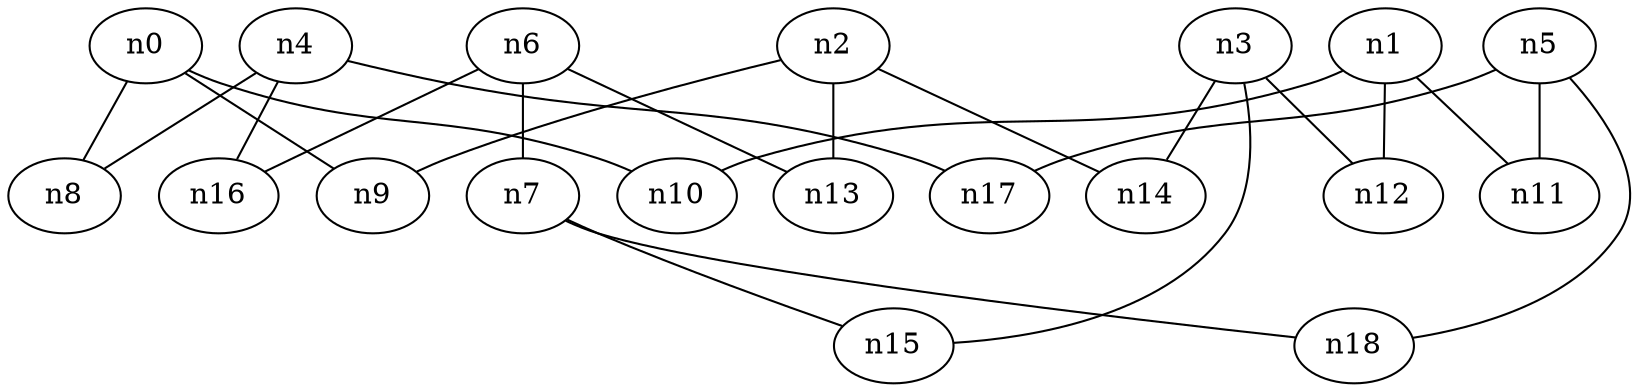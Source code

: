 strict graph "" {
	graph [edge_default="{}",
		node_default="{}"
	];
	node [label="\N"];
	n0	 [dim3pos="0.5009957427717474,0.7670175045059195,-0.40085834593544",
		pos="7.275378501442839,1.9832498966705943"];
	n8	 [dim3pos="-0.053251803342331164,0.6081556436629401,-0.7920296449765657",
		pos="14.224506964116797,2.484922847213356"];
	n0 -- n8	 [id=e0];
	n9	 [dim3pos="-0.6599439306063817,-0.7082554819480479,-0.2506953943460822",
		pos="3.96228646711716,14.390565463153628"];
	n0 -- n9	 [id=e1];
	n10	 [dim3pos="0.5848622941684288,0.18007934807219783,-0.7908903370619307",
		pos="0.2986890370792762,2.483058858652314"];
	n0 -- n10	 [id=e2];
	n1	 [dim3pos="0.08178826457779213,-0.001373640516034636,-0.9966487811105202",
		pos="-0.016793501959588553,3.0597013556147177"];
	n1 -- n10	 [id=e14];
	n11	 [dim3pos="0.3331265762783481,0.14550963334111056,0.9315866201175291",
		pos="3.553415264109601,5.911142307237839"];
	n1 -- n11	 [id=e3];
	n12	 [dim3pos="0.07688937475685756,-0.05663155411980208,0.9954300031280329",
		pos="2.5067663487452205,-0.09563976089531584"];
	n1 -- n12	 [id=e4];
	n2	 [dim3pos="-0.40436535868572643,-0.4233295393751111,-0.8107285351999275",
		pos="10.233084158623972,2.5161918327710464"];
	n2 -- n9	 [id=e13];
	n13	 [dim3pos="0.10648023414487844,0.03558753703250751,0.9936777581008904",
		pos="6.6057312261746155,0.11250702150304517"];
	n2 -- n13	 [id=e5];
	n14	 [dim3pos="-0.028530452632190055,-0.24036060086721925,-0.970264291223454",
		pos="-7.972127379091947,-3.3860686538762823"];
	n2 -- n14	 [id=e6];
	n3	 [dim3pos="-0.08580997688496363,0.2790747419805893,-0.9564276952574458",
		pos="-7.555676413651954,9.721063154321566"];
	n3 -- n12	 [id=e16];
	n3 -- n14	 [id=e18];
	n15	 [dim3pos="0.18782724017691232,-0.8124374937591748,0.5519658020039241",
		pos="1.7979944173888904,17.863479451676525"];
	n3 -- n15	 [id=e7];
	n4	 [dim3pos="0.03502818248138871,-0.08651130589518827,0.9956348830692704",
		pos="5.097109909288151,6.376655049237469"];
	n4 -- n8	 [id=e12];
	n16	 [dim3pos="0.14530701540557794,-0.10249313125249333,-0.9840635291077412",
		pos="2.527281297724281,-2.9628247581445617"];
	n4 -- n16	 [id=e8];
	n17	 [dim3pos="0.013367199475909431,0.28991516390318156,0.9569589937490335",
		pos="-1.6168709749802155,-12.860830643928379"];
	n4 -- n17	 [id=e9];
	n5	 [dim3pos="0.32208251603472754,0.5278387165541298,0.7859065734368358",
		pos="4.164509662961524,18.182920487062106"];
	n5 -- n11	 [id=e15];
	n5 -- n17	 [id=e21];
	n18	 [dim3pos="-0.06967159834975477,-0.925246618931904,-0.37291361270201784",
		pos="1.495637596447225,-8.236128802907368"];
	n5 -- n18	 [id=e10];
	n6	 [dim3pos="0.46668300558202336,-0.019214963157668498,-0.8842158998184655",
		pos="3.100442416986252,3.6275763796369698"];
	n7	 [dim3pos="-0.9001680039867165,0.24164023433184717,0.36236385270970484",
		pos="6.020928941885963,-1.1999934570975839"];
	n6 -- n7	 [id=e11];
	n6 -- n13	 [id=e17];
	n6 -- n16	 [id=e20];
	n7 -- n15	 [id=e19];
	n7 -- n18	 [id=e22];
}
